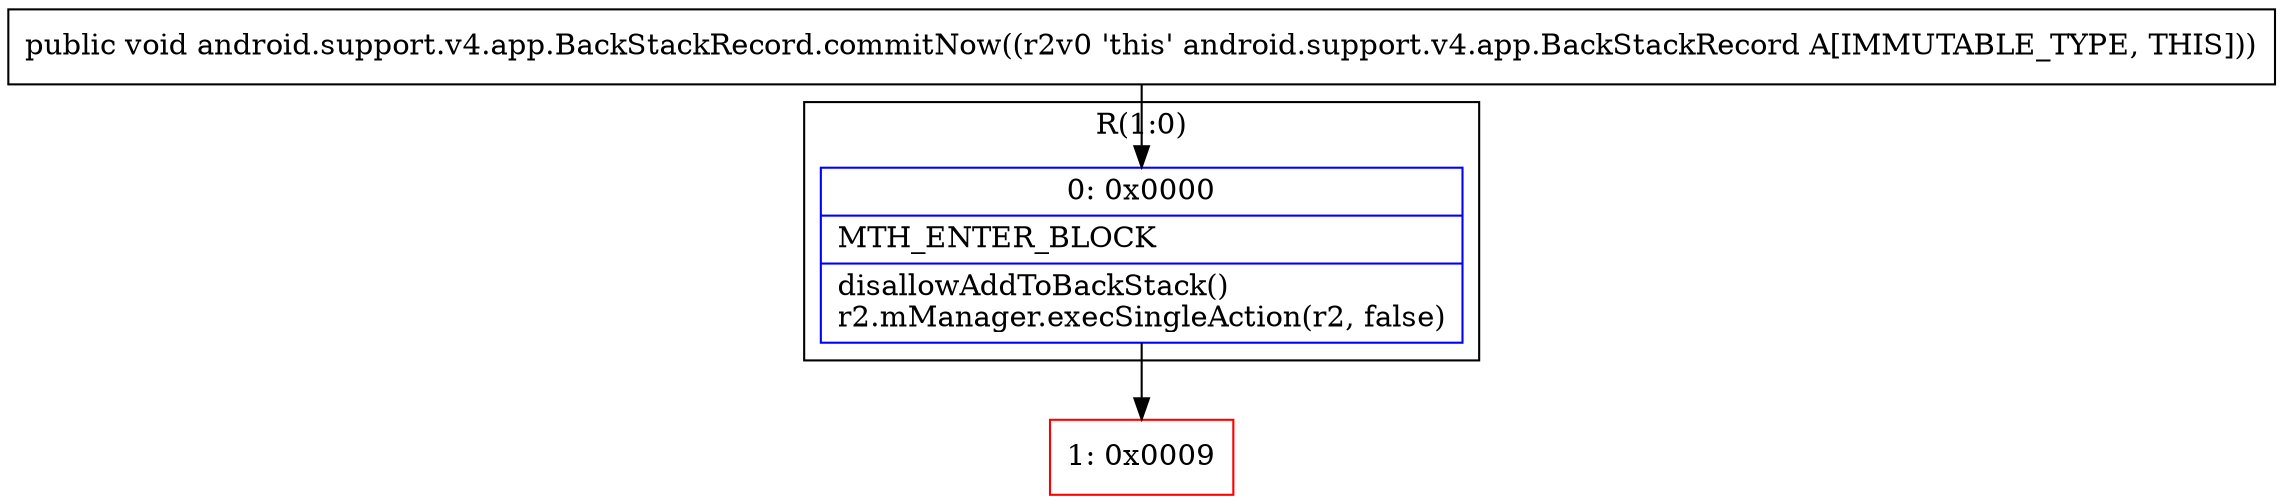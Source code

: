 digraph "CFG forandroid.support.v4.app.BackStackRecord.commitNow()V" {
subgraph cluster_Region_1446382524 {
label = "R(1:0)";
node [shape=record,color=blue];
Node_0 [shape=record,label="{0\:\ 0x0000|MTH_ENTER_BLOCK\l|disallowAddToBackStack()\lr2.mManager.execSingleAction(r2, false)\l}"];
}
Node_1 [shape=record,color=red,label="{1\:\ 0x0009}"];
MethodNode[shape=record,label="{public void android.support.v4.app.BackStackRecord.commitNow((r2v0 'this' android.support.v4.app.BackStackRecord A[IMMUTABLE_TYPE, THIS])) }"];
MethodNode -> Node_0;
Node_0 -> Node_1;
}

